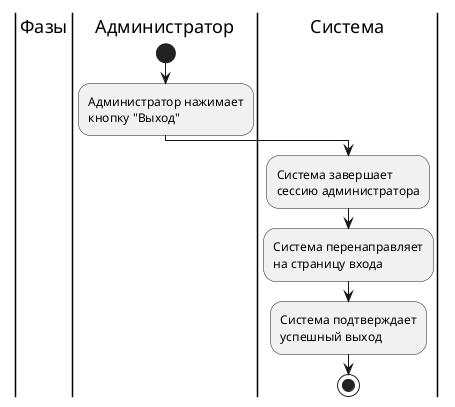 @startuml
|Фазы|
|Администратор|
start
:Администратор нажимает\nкнопку "Выход";

|Система|
:Система завершает\nсессию администратора;

|Система|
:Система перенаправляет\nна страницу входа;

|Система|
:Система подтверждает\nуспешный выход;

stop
@enduml
